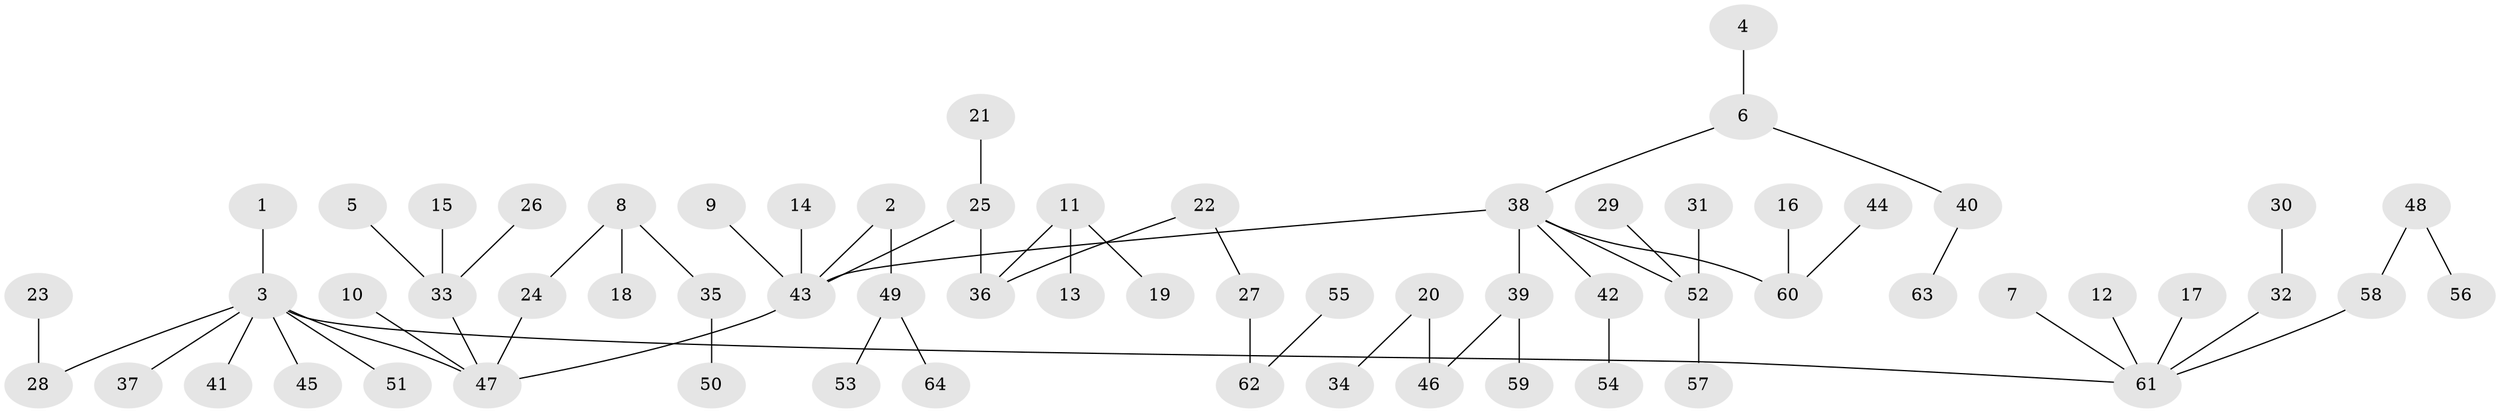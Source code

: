 // original degree distribution, {2: 0.1968503937007874, 7: 0.023622047244094488, 4: 0.03937007874015748, 1: 0.5196850393700787, 5: 0.031496062992125984, 3: 0.18110236220472442, 6: 0.007874015748031496}
// Generated by graph-tools (version 1.1) at 2025/50/03/09/25 03:50:22]
// undirected, 64 vertices, 63 edges
graph export_dot {
graph [start="1"]
  node [color=gray90,style=filled];
  1;
  2;
  3;
  4;
  5;
  6;
  7;
  8;
  9;
  10;
  11;
  12;
  13;
  14;
  15;
  16;
  17;
  18;
  19;
  20;
  21;
  22;
  23;
  24;
  25;
  26;
  27;
  28;
  29;
  30;
  31;
  32;
  33;
  34;
  35;
  36;
  37;
  38;
  39;
  40;
  41;
  42;
  43;
  44;
  45;
  46;
  47;
  48;
  49;
  50;
  51;
  52;
  53;
  54;
  55;
  56;
  57;
  58;
  59;
  60;
  61;
  62;
  63;
  64;
  1 -- 3 [weight=1.0];
  2 -- 43 [weight=1.0];
  2 -- 49 [weight=1.0];
  3 -- 28 [weight=1.0];
  3 -- 37 [weight=1.0];
  3 -- 41 [weight=1.0];
  3 -- 45 [weight=1.0];
  3 -- 47 [weight=1.0];
  3 -- 51 [weight=1.0];
  3 -- 61 [weight=1.0];
  4 -- 6 [weight=1.0];
  5 -- 33 [weight=1.0];
  6 -- 38 [weight=1.0];
  6 -- 40 [weight=1.0];
  7 -- 61 [weight=1.0];
  8 -- 18 [weight=1.0];
  8 -- 24 [weight=1.0];
  8 -- 35 [weight=1.0];
  9 -- 43 [weight=1.0];
  10 -- 47 [weight=1.0];
  11 -- 13 [weight=1.0];
  11 -- 19 [weight=1.0];
  11 -- 36 [weight=1.0];
  12 -- 61 [weight=1.0];
  14 -- 43 [weight=1.0];
  15 -- 33 [weight=1.0];
  16 -- 60 [weight=1.0];
  17 -- 61 [weight=1.0];
  20 -- 34 [weight=1.0];
  20 -- 46 [weight=1.0];
  21 -- 25 [weight=1.0];
  22 -- 27 [weight=1.0];
  22 -- 36 [weight=1.0];
  23 -- 28 [weight=1.0];
  24 -- 47 [weight=1.0];
  25 -- 36 [weight=1.0];
  25 -- 43 [weight=1.0];
  26 -- 33 [weight=1.0];
  27 -- 62 [weight=1.0];
  29 -- 52 [weight=1.0];
  30 -- 32 [weight=1.0];
  31 -- 52 [weight=1.0];
  32 -- 61 [weight=1.0];
  33 -- 47 [weight=1.0];
  35 -- 50 [weight=1.0];
  38 -- 39 [weight=1.0];
  38 -- 42 [weight=1.0];
  38 -- 43 [weight=1.0];
  38 -- 52 [weight=1.0];
  38 -- 60 [weight=1.0];
  39 -- 46 [weight=1.0];
  39 -- 59 [weight=1.0];
  40 -- 63 [weight=1.0];
  42 -- 54 [weight=1.0];
  43 -- 47 [weight=1.0];
  44 -- 60 [weight=1.0];
  48 -- 56 [weight=1.0];
  48 -- 58 [weight=1.0];
  49 -- 53 [weight=1.0];
  49 -- 64 [weight=1.0];
  52 -- 57 [weight=1.0];
  55 -- 62 [weight=1.0];
  58 -- 61 [weight=1.0];
}
